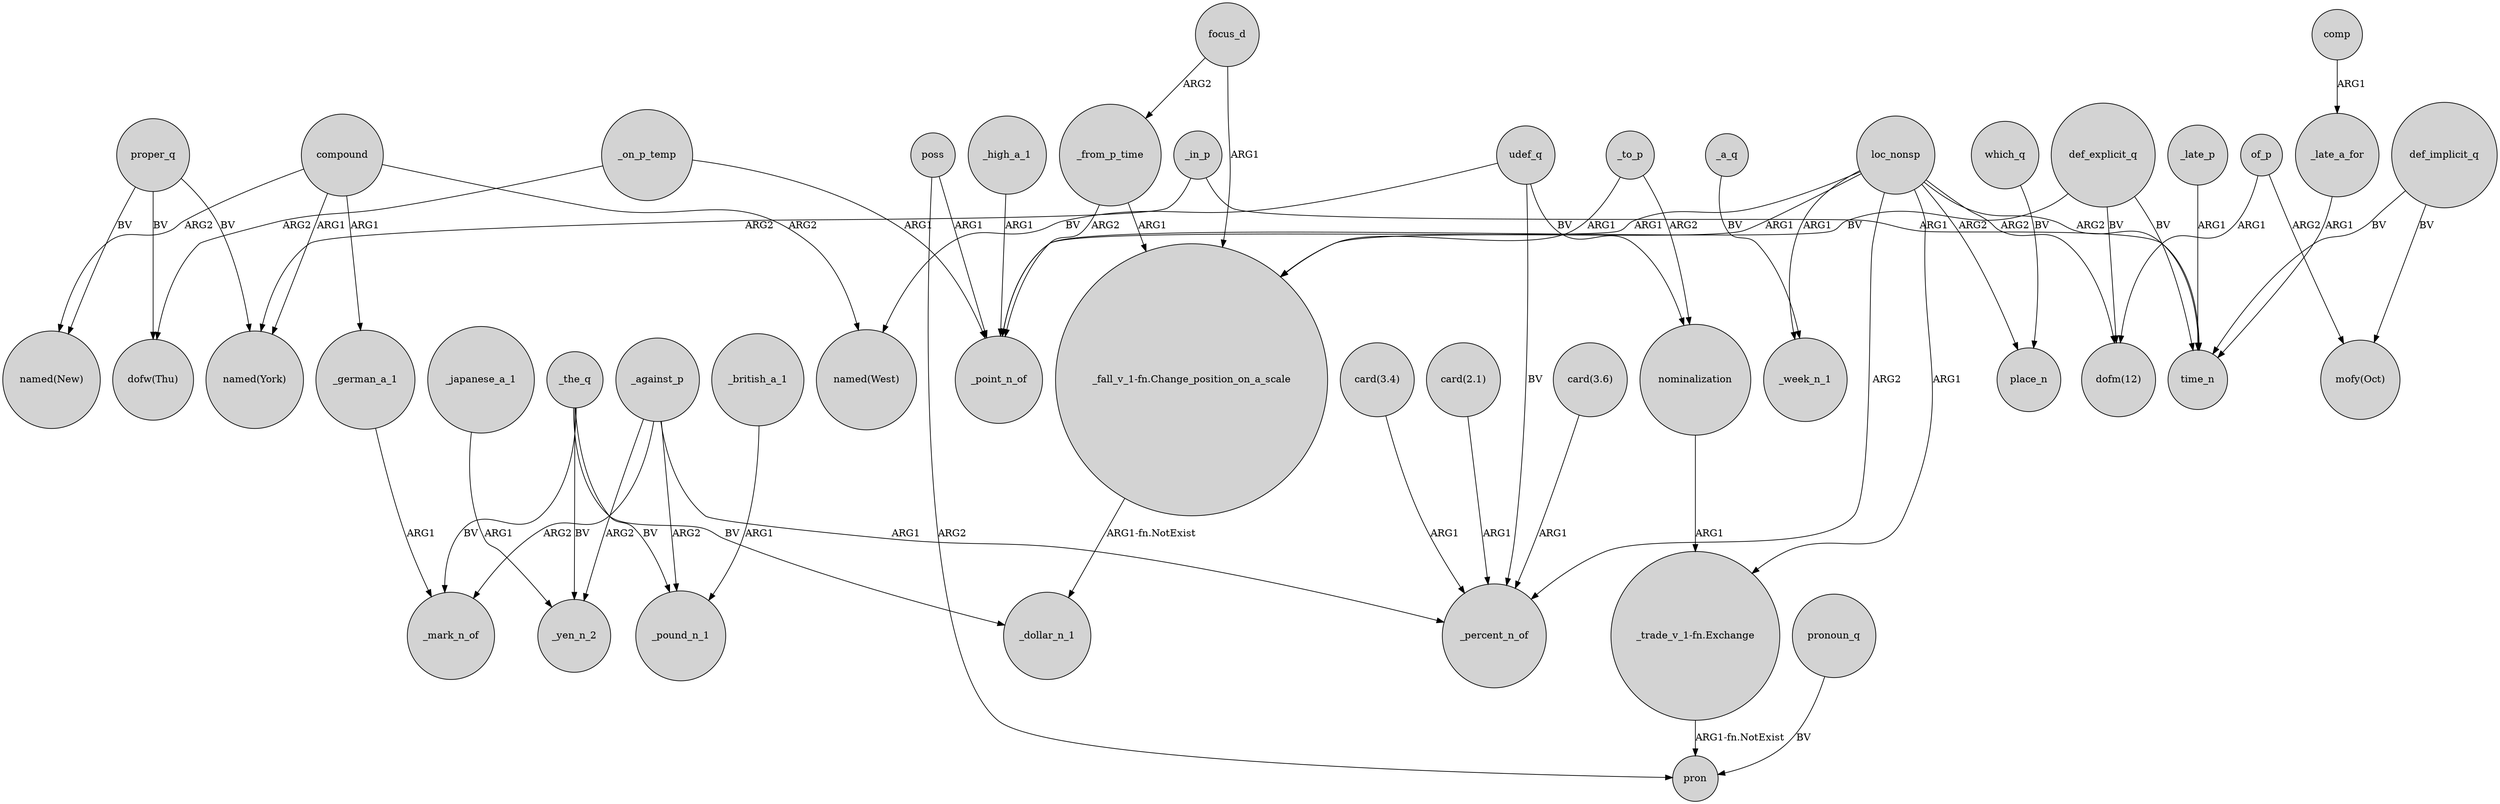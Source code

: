 digraph {
	node [shape=circle style=filled]
	_late_p -> time_n [label=ARG1]
	loc_nonsp -> "_trade_v_1-fn.Exchange" [label=ARG1]
	_from_p_time -> "_fall_v_1-fn.Change_position_on_a_scale" [label=ARG1]
	compound -> "named(West)" [label=ARG2]
	loc_nonsp -> _point_n_of [label=ARG1]
	comp -> _late_a_for [label=ARG1]
	compound -> "named(New)" [label=ARG2]
	poss -> pron [label=ARG2]
	def_implicit_q -> "mofy(Oct)" [label=BV]
	_on_p_temp -> "dofw(Thu)" [label=ARG2]
	"_fall_v_1-fn.Change_position_on_a_scale" -> _dollar_n_1 [label="ARG1-fn.NotExist"]
	def_explicit_q -> _point_n_of [label=BV]
	def_explicit_q -> time_n [label=BV]
	proper_q -> "named(New)" [label=BV]
	loc_nonsp -> _week_n_1 [label=ARG1]
	_against_p -> _yen_n_2 [label=ARG2]
	_the_q -> _pound_n_1 [label=BV]
	poss -> _point_n_of [label=ARG1]
	_japanese_a_1 -> _yen_n_2 [label=ARG1]
	_on_p_temp -> _point_n_of [label=ARG1]
	"card(3.6)" -> _percent_n_of [label=ARG1]
	_the_q -> _dollar_n_1 [label=BV]
	focus_d -> "_fall_v_1-fn.Change_position_on_a_scale" [label=ARG1]
	of_p -> "mofy(Oct)" [label=ARG2]
	loc_nonsp -> "_fall_v_1-fn.Change_position_on_a_scale" [label=ARG1]
	_against_p -> _percent_n_of [label=ARG1]
	_the_q -> _yen_n_2 [label=BV]
	_in_p -> time_n [label=ARG1]
	loc_nonsp -> time_n [label=ARG2]
	_against_p -> _mark_n_of [label=ARG2]
	which_q -> place_n [label=BV]
	pronoun_q -> pron [label=BV]
	_against_p -> _pound_n_1 [label=ARG2]
	of_p -> "dofm(12)" [label=ARG1]
	compound -> "named(York)" [label=ARG1]
	_german_a_1 -> _mark_n_of [label=ARG1]
	"card(3.4)" -> _percent_n_of [label=ARG1]
	_a_q -> _week_n_1 [label=BV]
	loc_nonsp -> "dofm(12)" [label=ARG2]
	_to_p -> nominalization [label=ARG2]
	focus_d -> _from_p_time [label=ARG2]
	loc_nonsp -> _percent_n_of [label=ARG2]
	udef_q -> "named(West)" [label=BV]
	_from_p_time -> _point_n_of [label=ARG2]
	proper_q -> "dofw(Thu)" [label=BV]
	def_explicit_q -> "dofm(12)" [label=BV]
	udef_q -> nominalization [label=BV]
	_high_a_1 -> _point_n_of [label=ARG1]
	_in_p -> "named(York)" [label=ARG2]
	loc_nonsp -> place_n [label=ARG2]
	_late_a_for -> time_n [label=ARG1]
	udef_q -> _percent_n_of [label=BV]
	nominalization -> "_trade_v_1-fn.Exchange" [label=ARG1]
	proper_q -> "named(York)" [label=BV]
	"card(2.1)" -> _percent_n_of [label=ARG1]
	_the_q -> _mark_n_of [label=BV]
	_to_p -> "_fall_v_1-fn.Change_position_on_a_scale" [label=ARG1]
	def_implicit_q -> time_n [label=BV]
	"_trade_v_1-fn.Exchange" -> pron [label="ARG1-fn.NotExist"]
	compound -> _german_a_1 [label=ARG1]
	_british_a_1 -> _pound_n_1 [label=ARG1]
}
